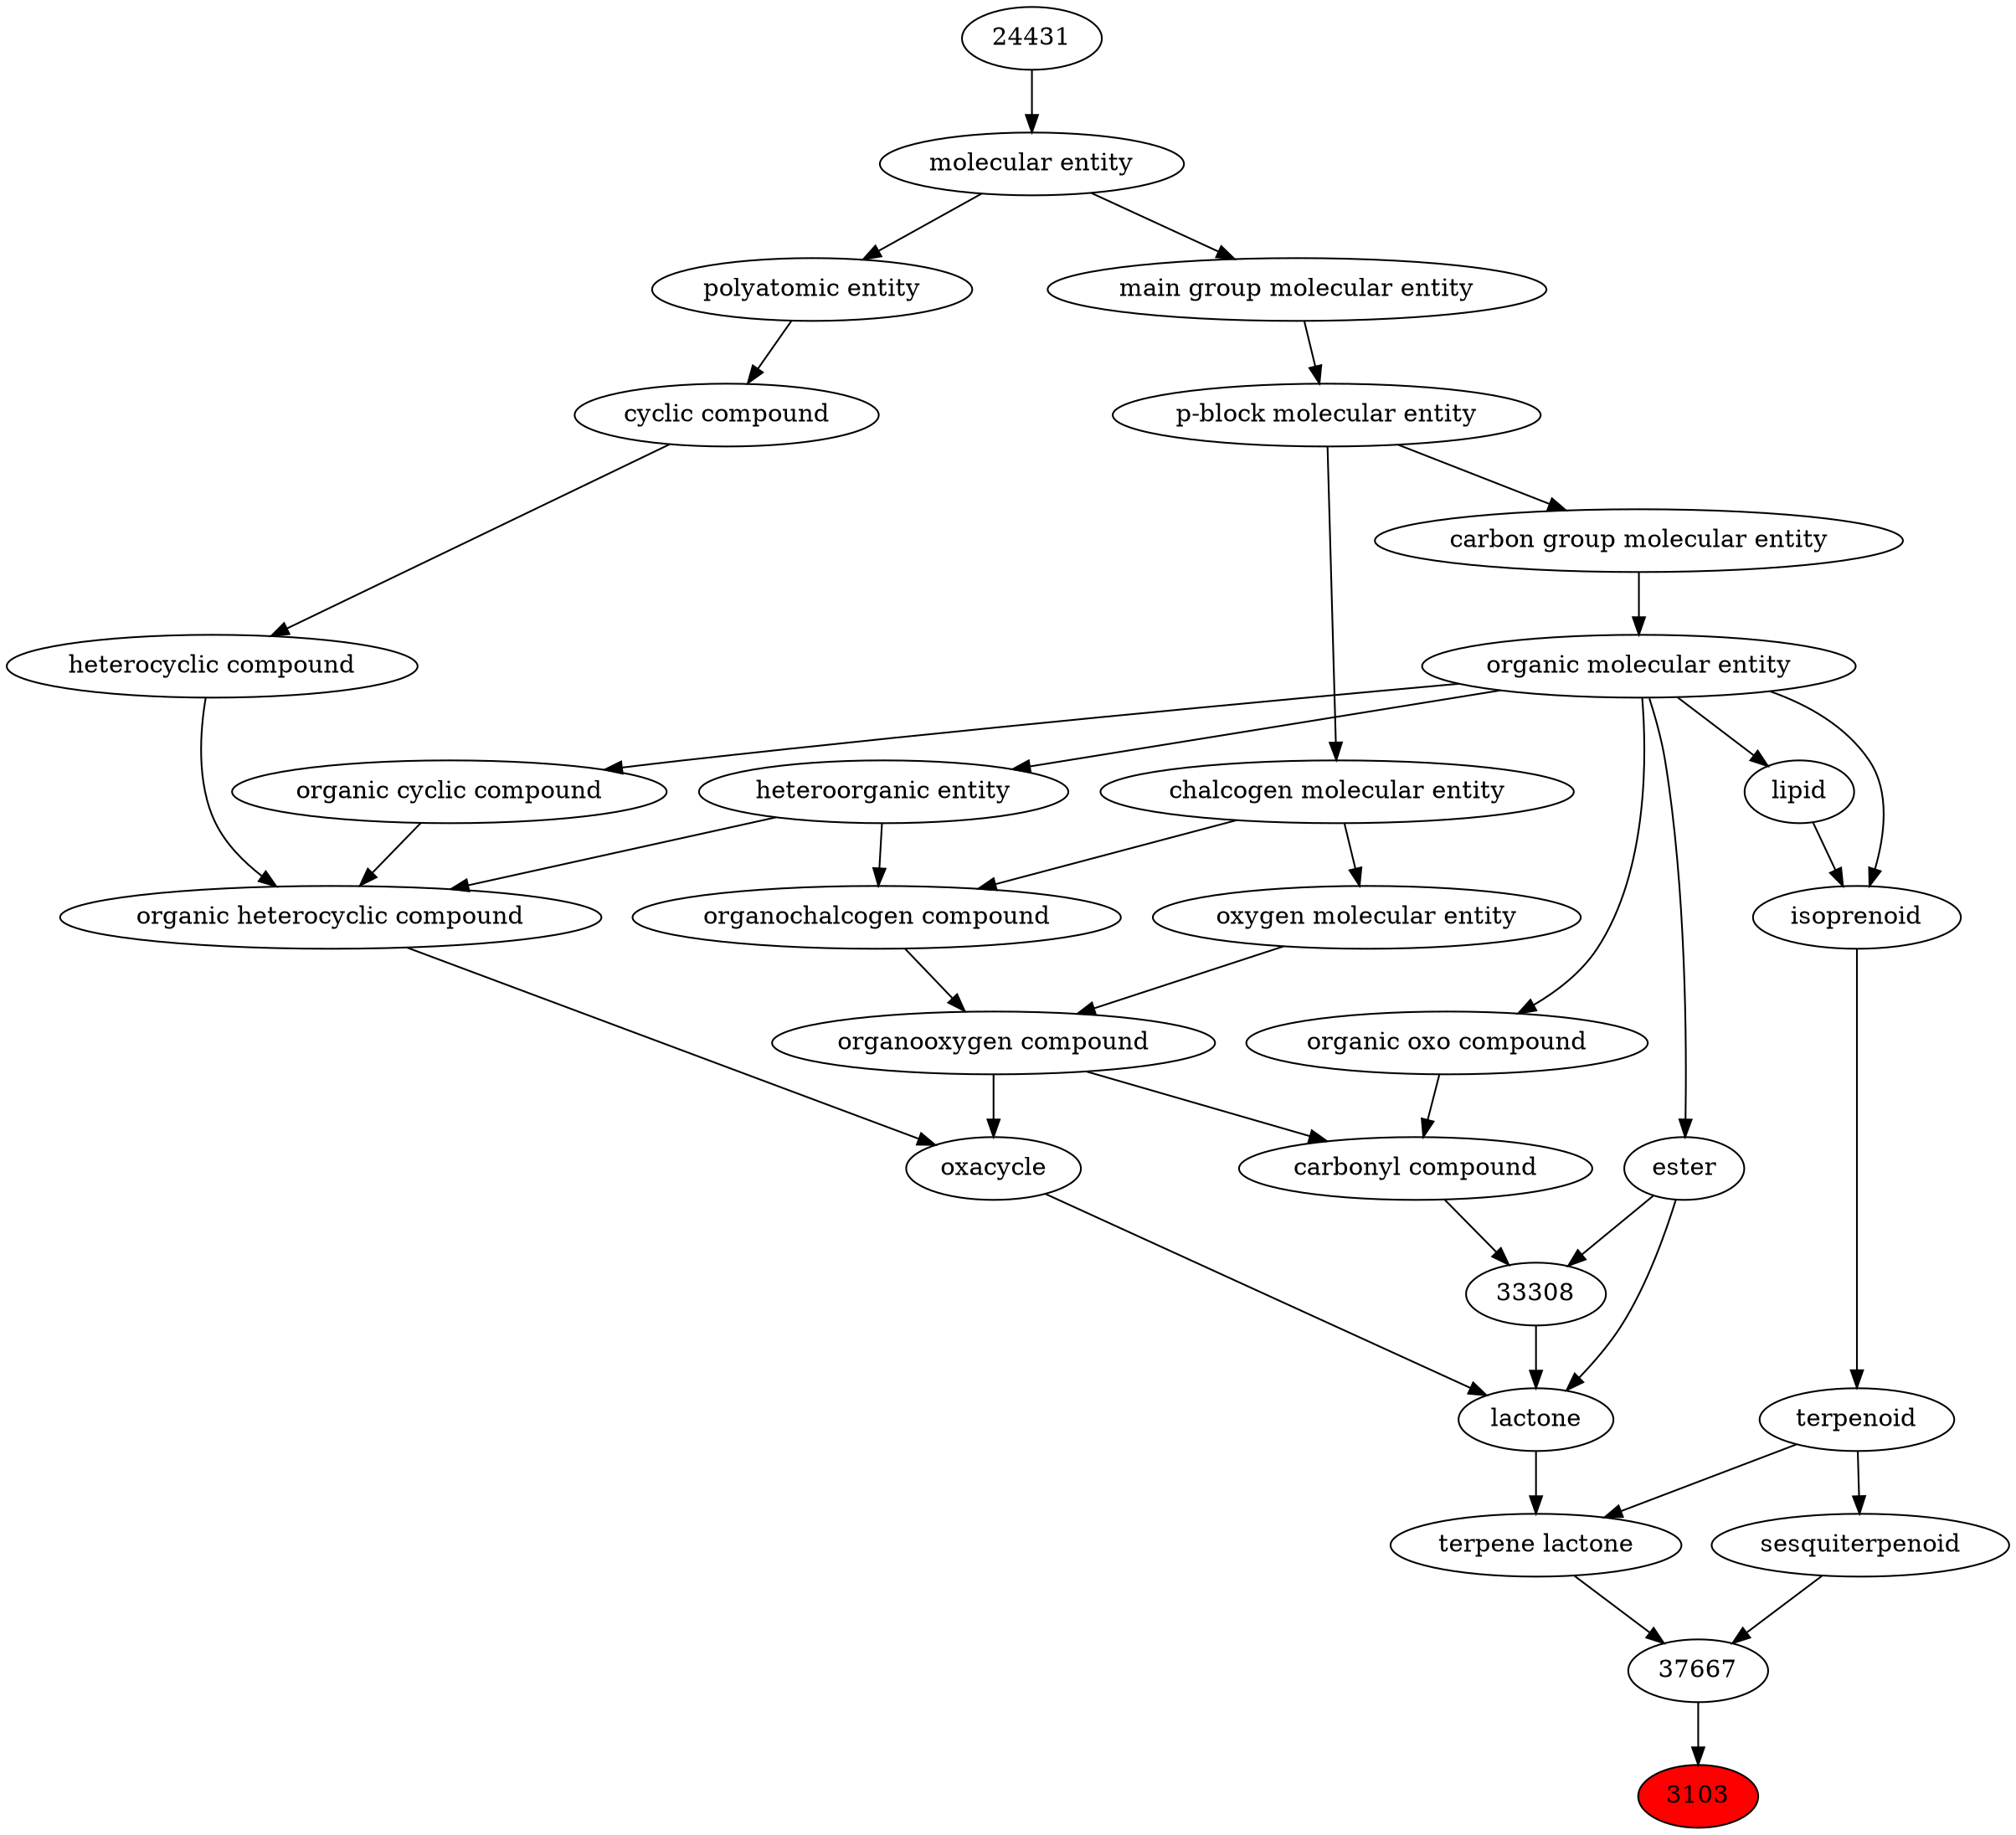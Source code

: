 digraph tree{ 
3103 [label="3103" fillcolor=red style=filled]
37667 -> 3103
37667 [label="37667"]
26658 -> 37667
37668 -> 37667
26658 [label="sesquiterpenoid"]
26873 -> 26658
37668 [label="terpene lactone"]
25000 -> 37668
26873 -> 37668
26873 [label="terpenoid"]
24913 -> 26873
25000 [label="lactone"]
33308 -> 25000
35701 -> 25000
38104 -> 25000
24913 [label="isoprenoid"]
18059 -> 24913
50860 -> 24913
33308 [label="33308"]
36586 -> 33308
35701 -> 33308
35701 [label="ester"]
50860 -> 35701
38104 [label="oxacycle"]
24532 -> 38104
36963 -> 38104
18059 [label="lipid"]
50860 -> 18059
50860 [label="organic molecular entity"]
33582 -> 50860
36586 [label="carbonyl compound"]
36587 -> 36586
36963 -> 36586
24532 [label="organic heterocyclic compound"]
33285 -> 24532
33832 -> 24532
5686 -> 24532
36963 [label="organooxygen compound"]
36962 -> 36963
25806 -> 36963
33582 [label="carbon group molecular entity"]
33675 -> 33582
36587 [label="organic oxo compound"]
50860 -> 36587
33285 [label="heteroorganic entity"]
50860 -> 33285
33832 [label="organic cyclic compound"]
50860 -> 33832
5686 [label="heterocyclic compound"]
33595 -> 5686
36962 [label="organochalcogen compound"]
33285 -> 36962
33304 -> 36962
25806 [label="oxygen molecular entity"]
33304 -> 25806
33675 [label="p-block molecular entity"]
33579 -> 33675
33595 [label="cyclic compound"]
36357 -> 33595
33304 [label="chalcogen molecular entity"]
33675 -> 33304
33579 [label="main group molecular entity"]
23367 -> 33579
36357 [label="polyatomic entity"]
23367 -> 36357
23367 [label="molecular entity"]
24431 -> 23367
24431 [label="24431"]
}